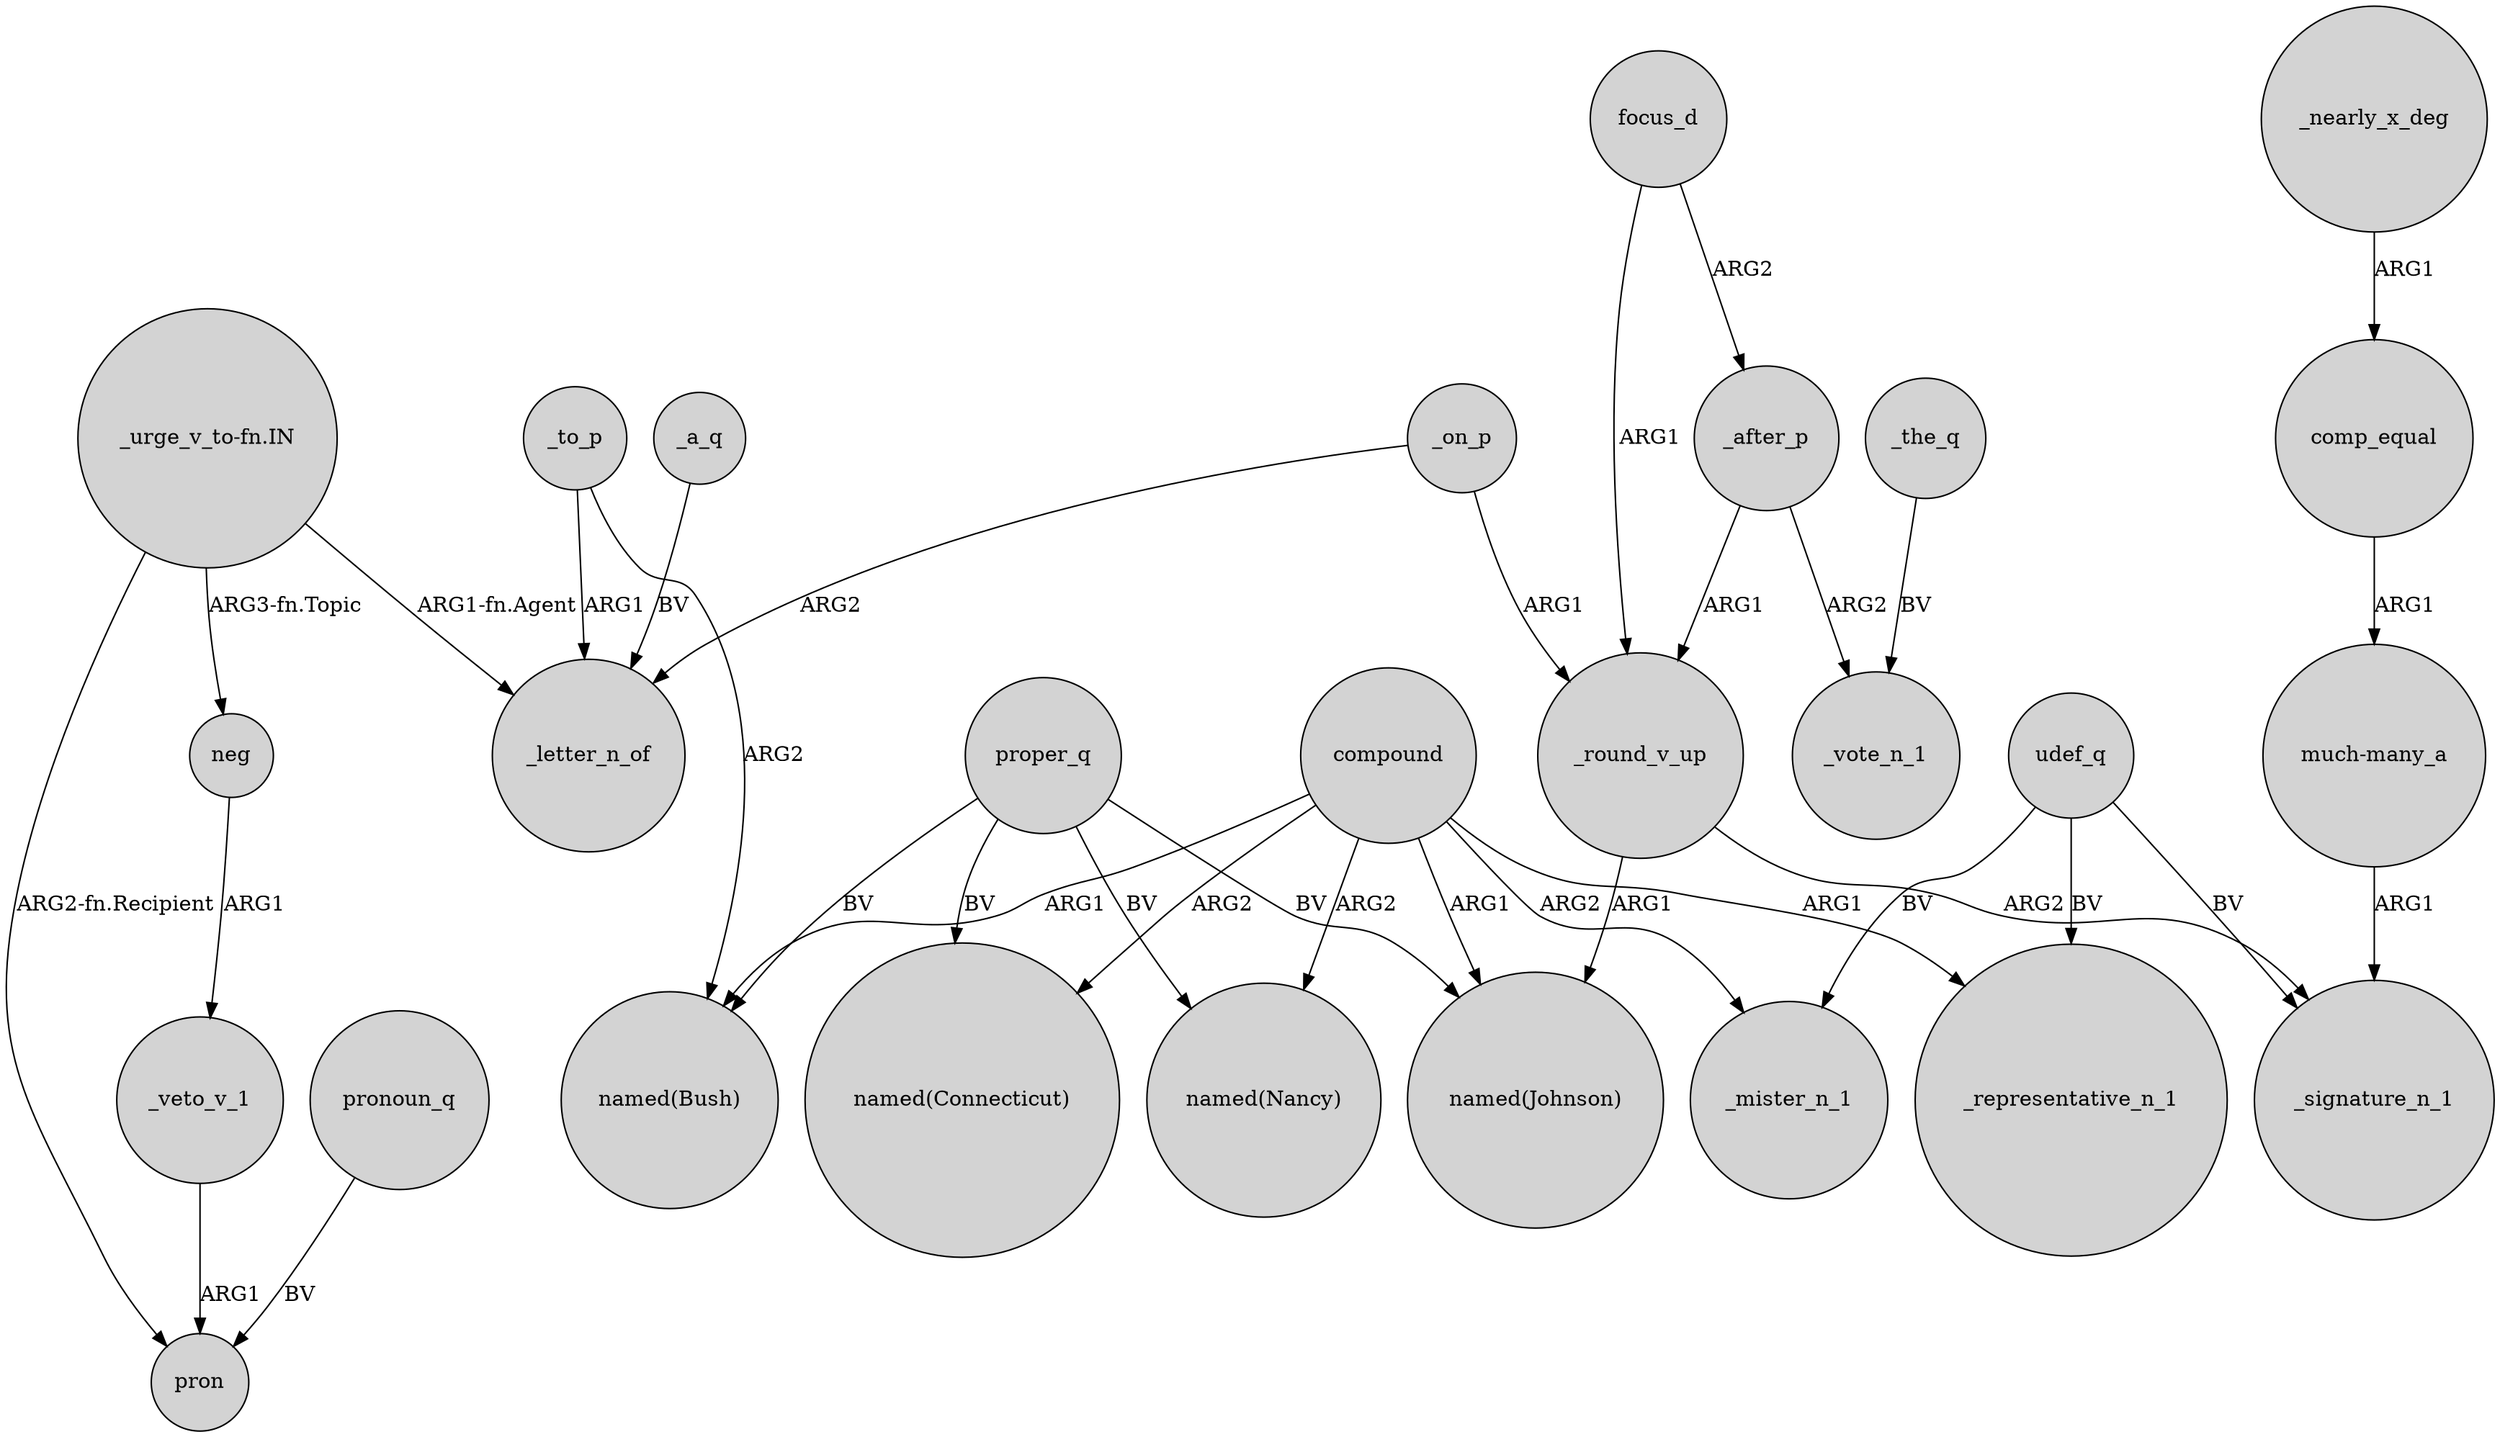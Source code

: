digraph {
	node [shape=circle style=filled]
	"_urge_v_to-fn.IN" -> pron [label="ARG2-fn.Recipient"]
	compound -> "named(Nancy)" [label=ARG2]
	focus_d -> _after_p [label=ARG2]
	compound -> _representative_n_1 [label=ARG1]
	compound -> "named(Johnson)" [label=ARG1]
	_to_p -> "named(Bush)" [label=ARG2]
	_after_p -> _vote_n_1 [label=ARG2]
	compound -> _mister_n_1 [label=ARG2]
	"much-many_a" -> _signature_n_1 [label=ARG1]
	_the_q -> _vote_n_1 [label=BV]
	udef_q -> _mister_n_1 [label=BV]
	comp_equal -> "much-many_a" [label=ARG1]
	_on_p -> _round_v_up [label=ARG1]
	_veto_v_1 -> pron [label=ARG1]
	proper_q -> "named(Nancy)" [label=BV]
	_on_p -> _letter_n_of [label=ARG2]
	"_urge_v_to-fn.IN" -> _letter_n_of [label="ARG1-fn.Agent"]
	pronoun_q -> pron [label=BV]
	_round_v_up -> _signature_n_1 [label=ARG2]
	_to_p -> _letter_n_of [label=ARG1]
	_nearly_x_deg -> comp_equal [label=ARG1]
	proper_q -> "named(Johnson)" [label=BV]
	proper_q -> "named(Bush)" [label=BV]
	focus_d -> _round_v_up [label=ARG1]
	compound -> "named(Connecticut)" [label=ARG2]
	udef_q -> _representative_n_1 [label=BV]
	neg -> _veto_v_1 [label=ARG1]
	_after_p -> _round_v_up [label=ARG1]
	proper_q -> "named(Connecticut)" [label=BV]
	udef_q -> _signature_n_1 [label=BV]
	_a_q -> _letter_n_of [label=BV]
	"_urge_v_to-fn.IN" -> neg [label="ARG3-fn.Topic"]
	_round_v_up -> "named(Johnson)" [label=ARG1]
	compound -> "named(Bush)" [label=ARG1]
}

